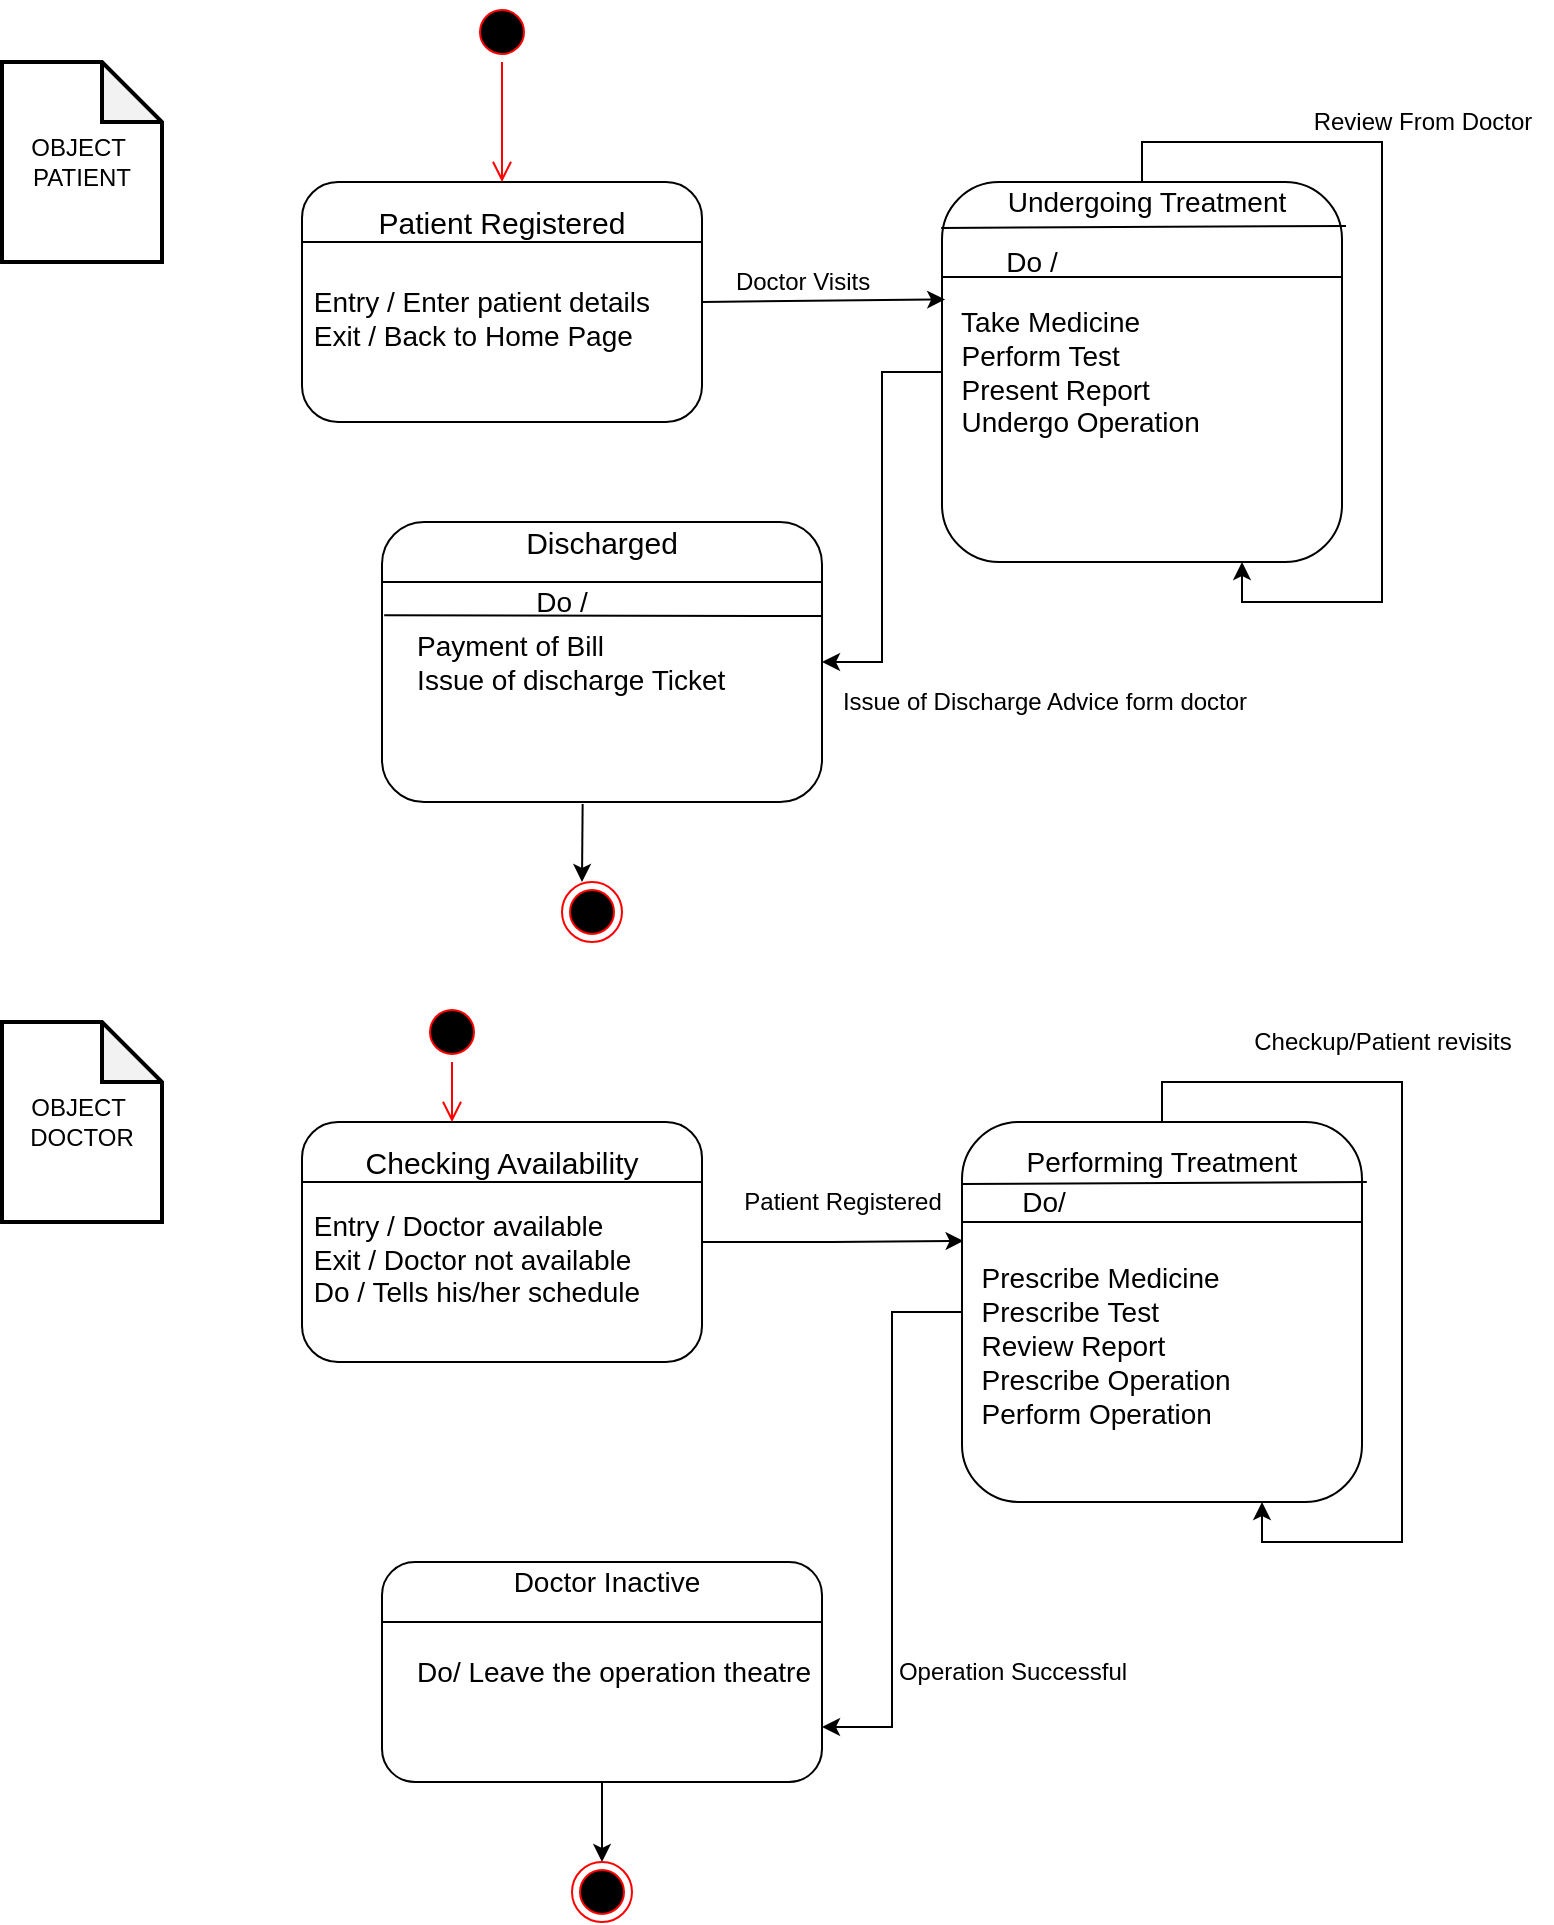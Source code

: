 <mxfile version="13.10.0" type="device"><diagram id="cViIBJ1K-kgkig20eXeE" name="Page-1"><mxGraphModel dx="1038" dy="580" grid="1" gridSize="10" guides="1" tooltips="1" connect="1" arrows="1" fold="1" page="1" pageScale="1" pageWidth="850" pageHeight="1100" math="0" shadow="0"><root><mxCell id="0"/><mxCell id="1" parent="0"/><mxCell id="_b5BdEhOYbzPGCHteeLe-1" value="&lt;font style=&quot;font-size: 14px&quot;&gt;&lt;br&gt;&amp;nbsp;Entry / Enter patient details&lt;br&gt;&amp;nbsp;Exit / Back to Home Page&lt;/font&gt;" style="rounded=1;whiteSpace=wrap;html=1;align=left;" vertex="1" parent="1"><mxGeometry x="200" y="160" width="200" height="120" as="geometry"/></mxCell><mxCell id="_b5BdEhOYbzPGCHteeLe-7" style="edgeStyle=orthogonalEdgeStyle;rounded=0;orthogonalLoop=1;jettySize=auto;html=1;entryX=1;entryY=0.5;entryDx=0;entryDy=0;" edge="1" parent="1" source="_b5BdEhOYbzPGCHteeLe-2" target="_b5BdEhOYbzPGCHteeLe-3"><mxGeometry relative="1" as="geometry"/></mxCell><mxCell id="_b5BdEhOYbzPGCHteeLe-2" value="&lt;div style=&quot;font-size: 14px&quot;&gt;&lt;font style=&quot;font-size: 14px&quot;&gt;&amp;nbsp; Take Medicine&lt;/font&gt;&lt;/div&gt;&lt;div style=&quot;font-size: 14px&quot;&gt;&lt;span&gt;&lt;font style=&quot;font-size: 14px&quot;&gt;&amp;nbsp; Perform Test&lt;/font&gt;&lt;/span&gt;&lt;/div&gt;&lt;div style=&quot;font-size: 14px&quot;&gt;&lt;span&gt;&lt;font style=&quot;font-size: 14px&quot;&gt;&amp;nbsp; Present Report&lt;/font&gt;&lt;/span&gt;&lt;/div&gt;&lt;div style=&quot;font-size: 14px&quot;&gt;&lt;font style=&quot;font-size: 14px&quot;&gt;&amp;nbsp; Undergo Operation&lt;/font&gt;&lt;/div&gt;" style="rounded=1;whiteSpace=wrap;html=1;align=left;" vertex="1" parent="1"><mxGeometry x="520" y="160" width="200" height="190" as="geometry"/></mxCell><mxCell id="_b5BdEhOYbzPGCHteeLe-3" value="&lt;font style=&quot;font-size: 14px&quot;&gt;&amp;nbsp; &amp;nbsp; Payment of Bill&lt;br&gt;&amp;nbsp; &amp;nbsp; Issue of discharge Ticket&lt;/font&gt;" style="rounded=1;whiteSpace=wrap;html=1;align=left;" vertex="1" parent="1"><mxGeometry x="240" y="330" width="220" height="140" as="geometry"/></mxCell><mxCell id="_b5BdEhOYbzPGCHteeLe-4" value="" style="endArrow=classic;html=1;exitX=1;exitY=0.5;exitDx=0;exitDy=0;entryX=0.008;entryY=0.309;entryDx=0;entryDy=0;entryPerimeter=0;" edge="1" parent="1" source="_b5BdEhOYbzPGCHteeLe-1" target="_b5BdEhOYbzPGCHteeLe-2"><mxGeometry width="50" height="50" relative="1" as="geometry"><mxPoint x="400" y="230" as="sourcePoint"/><mxPoint x="450" y="180" as="targetPoint"/></mxGeometry></mxCell><mxCell id="_b5BdEhOYbzPGCHteeLe-6" style="edgeStyle=orthogonalEdgeStyle;rounded=0;orthogonalLoop=1;jettySize=auto;html=1;entryX=0.75;entryY=1;entryDx=0;entryDy=0;" edge="1" parent="1" source="_b5BdEhOYbzPGCHteeLe-2" target="_b5BdEhOYbzPGCHteeLe-2"><mxGeometry relative="1" as="geometry"/></mxCell><mxCell id="_b5BdEhOYbzPGCHteeLe-8" value="" style="endArrow=none;html=1;exitX=0;exitY=0.25;exitDx=0;exitDy=0;entryX=1;entryY=0.25;entryDx=0;entryDy=0;" edge="1" parent="1" source="_b5BdEhOYbzPGCHteeLe-1" target="_b5BdEhOYbzPGCHteeLe-1"><mxGeometry width="50" height="50" relative="1" as="geometry"><mxPoint x="400" y="230" as="sourcePoint"/><mxPoint x="380" y="185" as="targetPoint"/></mxGeometry></mxCell><mxCell id="_b5BdEhOYbzPGCHteeLe-9" value="" style="endArrow=none;html=1;entryX=1;entryY=0.25;entryDx=0;entryDy=0;exitX=0;exitY=0.25;exitDx=0;exitDy=0;" edge="1" parent="1" source="_b5BdEhOYbzPGCHteeLe-2" target="_b5BdEhOYbzPGCHteeLe-2"><mxGeometry width="50" height="50" relative="1" as="geometry"><mxPoint x="400" y="230" as="sourcePoint"/><mxPoint x="450" y="180" as="targetPoint"/></mxGeometry></mxCell><mxCell id="_b5BdEhOYbzPGCHteeLe-10" value="" style="endArrow=none;html=1;exitX=-0.002;exitY=0.121;exitDx=0;exitDy=0;exitPerimeter=0;" edge="1" parent="1" source="_b5BdEhOYbzPGCHteeLe-2"><mxGeometry width="50" height="50" relative="1" as="geometry"><mxPoint x="400" y="320" as="sourcePoint"/><mxPoint x="722" y="182" as="targetPoint"/></mxGeometry></mxCell><mxCell id="_b5BdEhOYbzPGCHteeLe-11" value="" style="endArrow=none;html=1;exitX=0.005;exitY=0.333;exitDx=0;exitDy=0;exitPerimeter=0;" edge="1" parent="1" source="_b5BdEhOYbzPGCHteeLe-3"><mxGeometry width="50" height="50" relative="1" as="geometry"><mxPoint x="400" y="320" as="sourcePoint"/><mxPoint x="460" y="377" as="targetPoint"/></mxGeometry></mxCell><mxCell id="_b5BdEhOYbzPGCHteeLe-12" value="" style="endArrow=none;html=1;" edge="1" parent="1"><mxGeometry width="50" height="50" relative="1" as="geometry"><mxPoint x="240" y="360" as="sourcePoint"/><mxPoint x="460" y="360" as="targetPoint"/></mxGeometry></mxCell><mxCell id="_b5BdEhOYbzPGCHteeLe-13" value="&lt;font style=&quot;font-size: 15px&quot;&gt;Patient Registered&lt;/font&gt;" style="text;html=1;strokeColor=none;fillColor=none;align=center;verticalAlign=middle;whiteSpace=wrap;rounded=0;" vertex="1" parent="1"><mxGeometry x="235" y="170" width="130" height="20" as="geometry"/></mxCell><mxCell id="_b5BdEhOYbzPGCHteeLe-14" value="&lt;font style=&quot;font-size: 14px&quot;&gt;Undergoing Treatment&lt;/font&gt;" style="text;html=1;strokeColor=none;fillColor=none;align=center;verticalAlign=middle;whiteSpace=wrap;rounded=0;strokeWidth=5;" vertex="1" parent="1"><mxGeometry x="545" y="160" width="155" height="20" as="geometry"/></mxCell><mxCell id="_b5BdEhOYbzPGCHteeLe-15" value="&lt;font style=&quot;font-size: 14px&quot;&gt;Do /&lt;/font&gt;" style="text;html=1;strokeColor=none;fillColor=none;align=center;verticalAlign=middle;whiteSpace=wrap;rounded=0;strokeWidth=5;" vertex="1" parent="1"><mxGeometry x="545" y="190" width="40" height="20" as="geometry"/></mxCell><mxCell id="_b5BdEhOYbzPGCHteeLe-18" value="&lt;font style=&quot;font-size: 14px&quot;&gt;Do /&lt;/font&gt;" style="text;html=1;strokeColor=none;fillColor=none;align=center;verticalAlign=middle;whiteSpace=wrap;rounded=0;" vertex="1" parent="1"><mxGeometry x="310" y="360" width="40" height="20" as="geometry"/></mxCell><mxCell id="_b5BdEhOYbzPGCHteeLe-20" value="&lt;font style=&quot;font-size: 15px&quot;&gt;Discharged&lt;/font&gt;" style="text;html=1;strokeColor=none;fillColor=none;align=center;verticalAlign=middle;whiteSpace=wrap;rounded=0;" vertex="1" parent="1"><mxGeometry x="330" y="330" width="40" height="20" as="geometry"/></mxCell><mxCell id="_b5BdEhOYbzPGCHteeLe-21" value="OBJECT&amp;nbsp;&lt;br&gt;PATIENT" style="shape=note;whiteSpace=wrap;html=1;backgroundOutline=1;darkOpacity=0.05;strokeWidth=2;" vertex="1" parent="1"><mxGeometry x="50" y="100" width="80" height="100" as="geometry"/></mxCell><mxCell id="_b5BdEhOYbzPGCHteeLe-22" value="OBJECT&amp;nbsp;&lt;br&gt;DOCTOR" style="shape=note;whiteSpace=wrap;html=1;backgroundOutline=1;darkOpacity=0.05;strokeWidth=2;" vertex="1" parent="1"><mxGeometry x="50" y="580" width="80" height="100" as="geometry"/></mxCell><mxCell id="_b5BdEhOYbzPGCHteeLe-27" style="edgeStyle=orthogonalEdgeStyle;rounded=0;orthogonalLoop=1;jettySize=auto;html=1;entryX=0.004;entryY=0.313;entryDx=0;entryDy=0;entryPerimeter=0;" edge="1" parent="1" source="_b5BdEhOYbzPGCHteeLe-23" target="_b5BdEhOYbzPGCHteeLe-24"><mxGeometry relative="1" as="geometry"/></mxCell><mxCell id="_b5BdEhOYbzPGCHteeLe-23" value="&lt;font style=&quot;font-size: 14px&quot;&gt;&lt;br&gt;&amp;nbsp;Entry / Doctor available&lt;br&gt;&amp;nbsp;Exit / Doctor not available&lt;br&gt;&amp;nbsp;Do / Tells his/her schedule&lt;br&gt;&lt;/font&gt;" style="rounded=1;whiteSpace=wrap;html=1;align=left;" vertex="1" parent="1"><mxGeometry x="200" y="630" width="200" height="120" as="geometry"/></mxCell><mxCell id="_b5BdEhOYbzPGCHteeLe-26" style="edgeStyle=orthogonalEdgeStyle;rounded=0;orthogonalLoop=1;jettySize=auto;html=1;entryX=1;entryY=0.75;entryDx=0;entryDy=0;" edge="1" parent="1" source="_b5BdEhOYbzPGCHteeLe-24" target="_b5BdEhOYbzPGCHteeLe-25"><mxGeometry relative="1" as="geometry"/></mxCell><mxCell id="_b5BdEhOYbzPGCHteeLe-24" value="&lt;div style=&quot;font-size: 14px&quot;&gt;&lt;font style=&quot;font-size: 14px&quot;&gt;&amp;nbsp;&amp;nbsp;&lt;/font&gt;&lt;/div&gt;&lt;div style=&quot;font-size: 14px&quot;&gt;&lt;font style=&quot;font-size: 14px&quot;&gt;&lt;br&gt;&lt;/font&gt;&lt;/div&gt;&lt;div style=&quot;font-size: 14px&quot;&gt;&lt;font style=&quot;font-size: 14px&quot;&gt;&amp;nbsp; Prescribe Medicine&lt;/font&gt;&lt;/div&gt;&lt;div style=&quot;font-size: 14px&quot;&gt;&lt;span&gt;&lt;font style=&quot;font-size: 14px&quot;&gt;&amp;nbsp;&amp;nbsp;&lt;/font&gt;&lt;/span&gt;Prescribe&lt;span&gt;&lt;font style=&quot;font-size: 14px&quot;&gt;&amp;nbsp;Test&lt;/font&gt;&lt;/span&gt;&lt;/div&gt;&lt;div style=&quot;font-size: 14px&quot;&gt;&lt;span&gt;&lt;font style=&quot;font-size: 14px&quot;&gt;&amp;nbsp; Review Report&lt;/font&gt;&lt;/span&gt;&lt;/div&gt;&lt;div style=&quot;font-size: 14px&quot;&gt;&lt;font style=&quot;font-size: 14px&quot;&gt;&amp;nbsp; Prescribe&amp;nbsp;Operation&lt;/font&gt;&lt;/div&gt;&lt;div style=&quot;font-size: 14px&quot;&gt;&lt;font style=&quot;font-size: 14px&quot;&gt;&amp;nbsp; Perform Operation&lt;/font&gt;&lt;/div&gt;" style="rounded=1;whiteSpace=wrap;html=1;align=left;" vertex="1" parent="1"><mxGeometry x="530" y="630" width="200" height="190" as="geometry"/></mxCell><mxCell id="_b5BdEhOYbzPGCHteeLe-25" value="&lt;font style=&quot;font-size: 14px&quot;&gt;&amp;nbsp; &amp;nbsp; Do/ Leave the operation theatre&lt;/font&gt;" style="rounded=1;whiteSpace=wrap;html=1;align=left;" vertex="1" parent="1"><mxGeometry x="240" y="850" width="220" height="110" as="geometry"/></mxCell><mxCell id="_b5BdEhOYbzPGCHteeLe-28" style="edgeStyle=orthogonalEdgeStyle;rounded=0;orthogonalLoop=1;jettySize=auto;html=1;entryX=0.75;entryY=1;entryDx=0;entryDy=0;" edge="1" parent="1" source="_b5BdEhOYbzPGCHteeLe-24" target="_b5BdEhOYbzPGCHteeLe-24"><mxGeometry relative="1" as="geometry"/></mxCell><mxCell id="_b5BdEhOYbzPGCHteeLe-29" value="" style="endArrow=classic;html=1;exitX=0.456;exitY=1.007;exitDx=0;exitDy=0;exitPerimeter=0;" edge="1" parent="1" source="_b5BdEhOYbzPGCHteeLe-3"><mxGeometry width="50" height="50" relative="1" as="geometry"><mxPoint x="400" y="680" as="sourcePoint"/><mxPoint x="340" y="510" as="targetPoint"/></mxGeometry></mxCell><mxCell id="_b5BdEhOYbzPGCHteeLe-30" value="" style="ellipse;html=1;shape=endState;fillColor=#000000;strokeColor=#ff0000;" vertex="1" parent="1"><mxGeometry x="330" y="510" width="30" height="30" as="geometry"/></mxCell><mxCell id="_b5BdEhOYbzPGCHteeLe-34" value="" style="endArrow=none;html=1;exitX=0;exitY=0.25;exitDx=0;exitDy=0;entryX=1;entryY=0.25;entryDx=0;entryDy=0;" edge="1" parent="1"><mxGeometry width="50" height="50" relative="1" as="geometry"><mxPoint x="200" y="660" as="sourcePoint"/><mxPoint x="400" y="660" as="targetPoint"/></mxGeometry></mxCell><mxCell id="_b5BdEhOYbzPGCHteeLe-36" value="&lt;font style=&quot;font-size: 15px&quot;&gt;Checking Availability&lt;/font&gt;" style="text;html=1;strokeColor=none;fillColor=none;align=center;verticalAlign=middle;whiteSpace=wrap;rounded=0;" vertex="1" parent="1"><mxGeometry x="220" y="640" width="160" height="20" as="geometry"/></mxCell><mxCell id="_b5BdEhOYbzPGCHteeLe-37" value="" style="endArrow=none;html=1;exitX=-0.002;exitY=0.121;exitDx=0;exitDy=0;exitPerimeter=0;" edge="1" parent="1"><mxGeometry width="50" height="50" relative="1" as="geometry"><mxPoint x="530.0" y="660.99" as="sourcePoint"/><mxPoint x="732.4" y="660" as="targetPoint"/></mxGeometry></mxCell><mxCell id="_b5BdEhOYbzPGCHteeLe-38" value="" style="endArrow=none;html=1;entryX=1;entryY=0.25;entryDx=0;entryDy=0;exitX=0;exitY=0.25;exitDx=0;exitDy=0;" edge="1" parent="1"><mxGeometry width="50" height="50" relative="1" as="geometry"><mxPoint x="530" y="680" as="sourcePoint"/><mxPoint x="730" y="680" as="targetPoint"/></mxGeometry></mxCell><mxCell id="_b5BdEhOYbzPGCHteeLe-39" value="&lt;font style=&quot;font-size: 14px&quot;&gt;Performing Treatment&lt;/font&gt;" style="text;html=1;strokeColor=none;fillColor=none;align=center;verticalAlign=middle;whiteSpace=wrap;rounded=0;" vertex="1" parent="1"><mxGeometry x="551.25" y="640" width="157.5" height="20" as="geometry"/></mxCell><mxCell id="_b5BdEhOYbzPGCHteeLe-40" value="&lt;font style=&quot;font-size: 14px&quot;&gt;Do/&lt;/font&gt;" style="text;html=1;strokeColor=none;fillColor=none;align=center;verticalAlign=middle;whiteSpace=wrap;rounded=0;" vertex="1" parent="1"><mxGeometry x="551.25" y="660" width="40" height="20" as="geometry"/></mxCell><mxCell id="_b5BdEhOYbzPGCHteeLe-41" value="" style="endArrow=none;html=1;" edge="1" parent="1"><mxGeometry width="50" height="50" relative="1" as="geometry"><mxPoint x="240" y="880" as="sourcePoint"/><mxPoint x="460" y="880" as="targetPoint"/></mxGeometry></mxCell><mxCell id="_b5BdEhOYbzPGCHteeLe-44" value="&lt;font style=&quot;font-size: 14px&quot;&gt;Doctor Inactive&lt;/font&gt;" style="text;html=1;strokeColor=none;fillColor=none;align=center;verticalAlign=middle;whiteSpace=wrap;rounded=0;" vertex="1" parent="1"><mxGeometry x="300" y="850" width="105" height="20" as="geometry"/></mxCell><mxCell id="_b5BdEhOYbzPGCHteeLe-47" value="" style="ellipse;html=1;shape=startState;fillColor=#000000;strokeColor=#ff0000;" vertex="1" parent="1"><mxGeometry x="285" y="70" width="30" height="30" as="geometry"/></mxCell><mxCell id="_b5BdEhOYbzPGCHteeLe-48" value="" style="edgeStyle=orthogonalEdgeStyle;html=1;verticalAlign=bottom;endArrow=open;endSize=8;strokeColor=#ff0000;" edge="1" source="_b5BdEhOYbzPGCHteeLe-47" parent="1"><mxGeometry relative="1" as="geometry"><mxPoint x="300" y="160" as="targetPoint"/></mxGeometry></mxCell><mxCell id="_b5BdEhOYbzPGCHteeLe-49" value="" style="ellipse;html=1;shape=startState;fillColor=#000000;strokeColor=#ff0000;" vertex="1" parent="1"><mxGeometry x="260" y="570" width="30" height="30" as="geometry"/></mxCell><mxCell id="_b5BdEhOYbzPGCHteeLe-50" value="" style="edgeStyle=orthogonalEdgeStyle;html=1;verticalAlign=bottom;endArrow=open;endSize=8;strokeColor=#ff0000;" edge="1" source="_b5BdEhOYbzPGCHteeLe-49" parent="1"><mxGeometry relative="1" as="geometry"><mxPoint x="275" y="630" as="targetPoint"/><mxPoint x="275" y="600" as="sourcePoint"/></mxGeometry></mxCell><mxCell id="_b5BdEhOYbzPGCHteeLe-52" value="" style="endArrow=classic;html=1;exitX=0.5;exitY=1;exitDx=0;exitDy=0;" edge="1" parent="1" source="_b5BdEhOYbzPGCHteeLe-25"><mxGeometry width="50" height="50" relative="1" as="geometry"><mxPoint x="400" y="920" as="sourcePoint"/><mxPoint x="350" y="1000" as="targetPoint"/></mxGeometry></mxCell><mxCell id="_b5BdEhOYbzPGCHteeLe-53" value="" style="ellipse;html=1;shape=endState;fillColor=#000000;strokeColor=#ff0000;" vertex="1" parent="1"><mxGeometry x="335" y="1000" width="30" height="30" as="geometry"/></mxCell><mxCell id="_b5BdEhOYbzPGCHteeLe-54" value="Patient Registered" style="text;html=1;align=center;verticalAlign=middle;resizable=0;points=[];autosize=1;" vertex="1" parent="1"><mxGeometry x="415" y="660" width="110" height="20" as="geometry"/></mxCell><mxCell id="_b5BdEhOYbzPGCHteeLe-55" value="Checkup/Patient revisits" style="text;html=1;align=center;verticalAlign=middle;resizable=0;points=[];autosize=1;" vertex="1" parent="1"><mxGeometry x="670" y="580" width="140" height="20" as="geometry"/></mxCell><mxCell id="_b5BdEhOYbzPGCHteeLe-56" value="Operation Successful" style="text;html=1;align=center;verticalAlign=middle;resizable=0;points=[];autosize=1;" vertex="1" parent="1"><mxGeometry x="490" y="895" width="130" height="20" as="geometry"/></mxCell><mxCell id="_b5BdEhOYbzPGCHteeLe-57" value="Doctor Visits" style="text;html=1;align=center;verticalAlign=middle;resizable=0;points=[];autosize=1;" vertex="1" parent="1"><mxGeometry x="410" y="200" width="80" height="20" as="geometry"/></mxCell><mxCell id="_b5BdEhOYbzPGCHteeLe-58" value="Review From Doctor" style="text;html=1;align=center;verticalAlign=middle;resizable=0;points=[];autosize=1;" vertex="1" parent="1"><mxGeometry x="695" y="120" width="130" height="20" as="geometry"/></mxCell><mxCell id="_b5BdEhOYbzPGCHteeLe-59" value="Issue of Discharge Advice form doctor" style="text;html=1;align=center;verticalAlign=middle;resizable=0;points=[];autosize=1;" vertex="1" parent="1"><mxGeometry x="461.25" y="410" width="220" height="20" as="geometry"/></mxCell></root></mxGraphModel></diagram></mxfile>